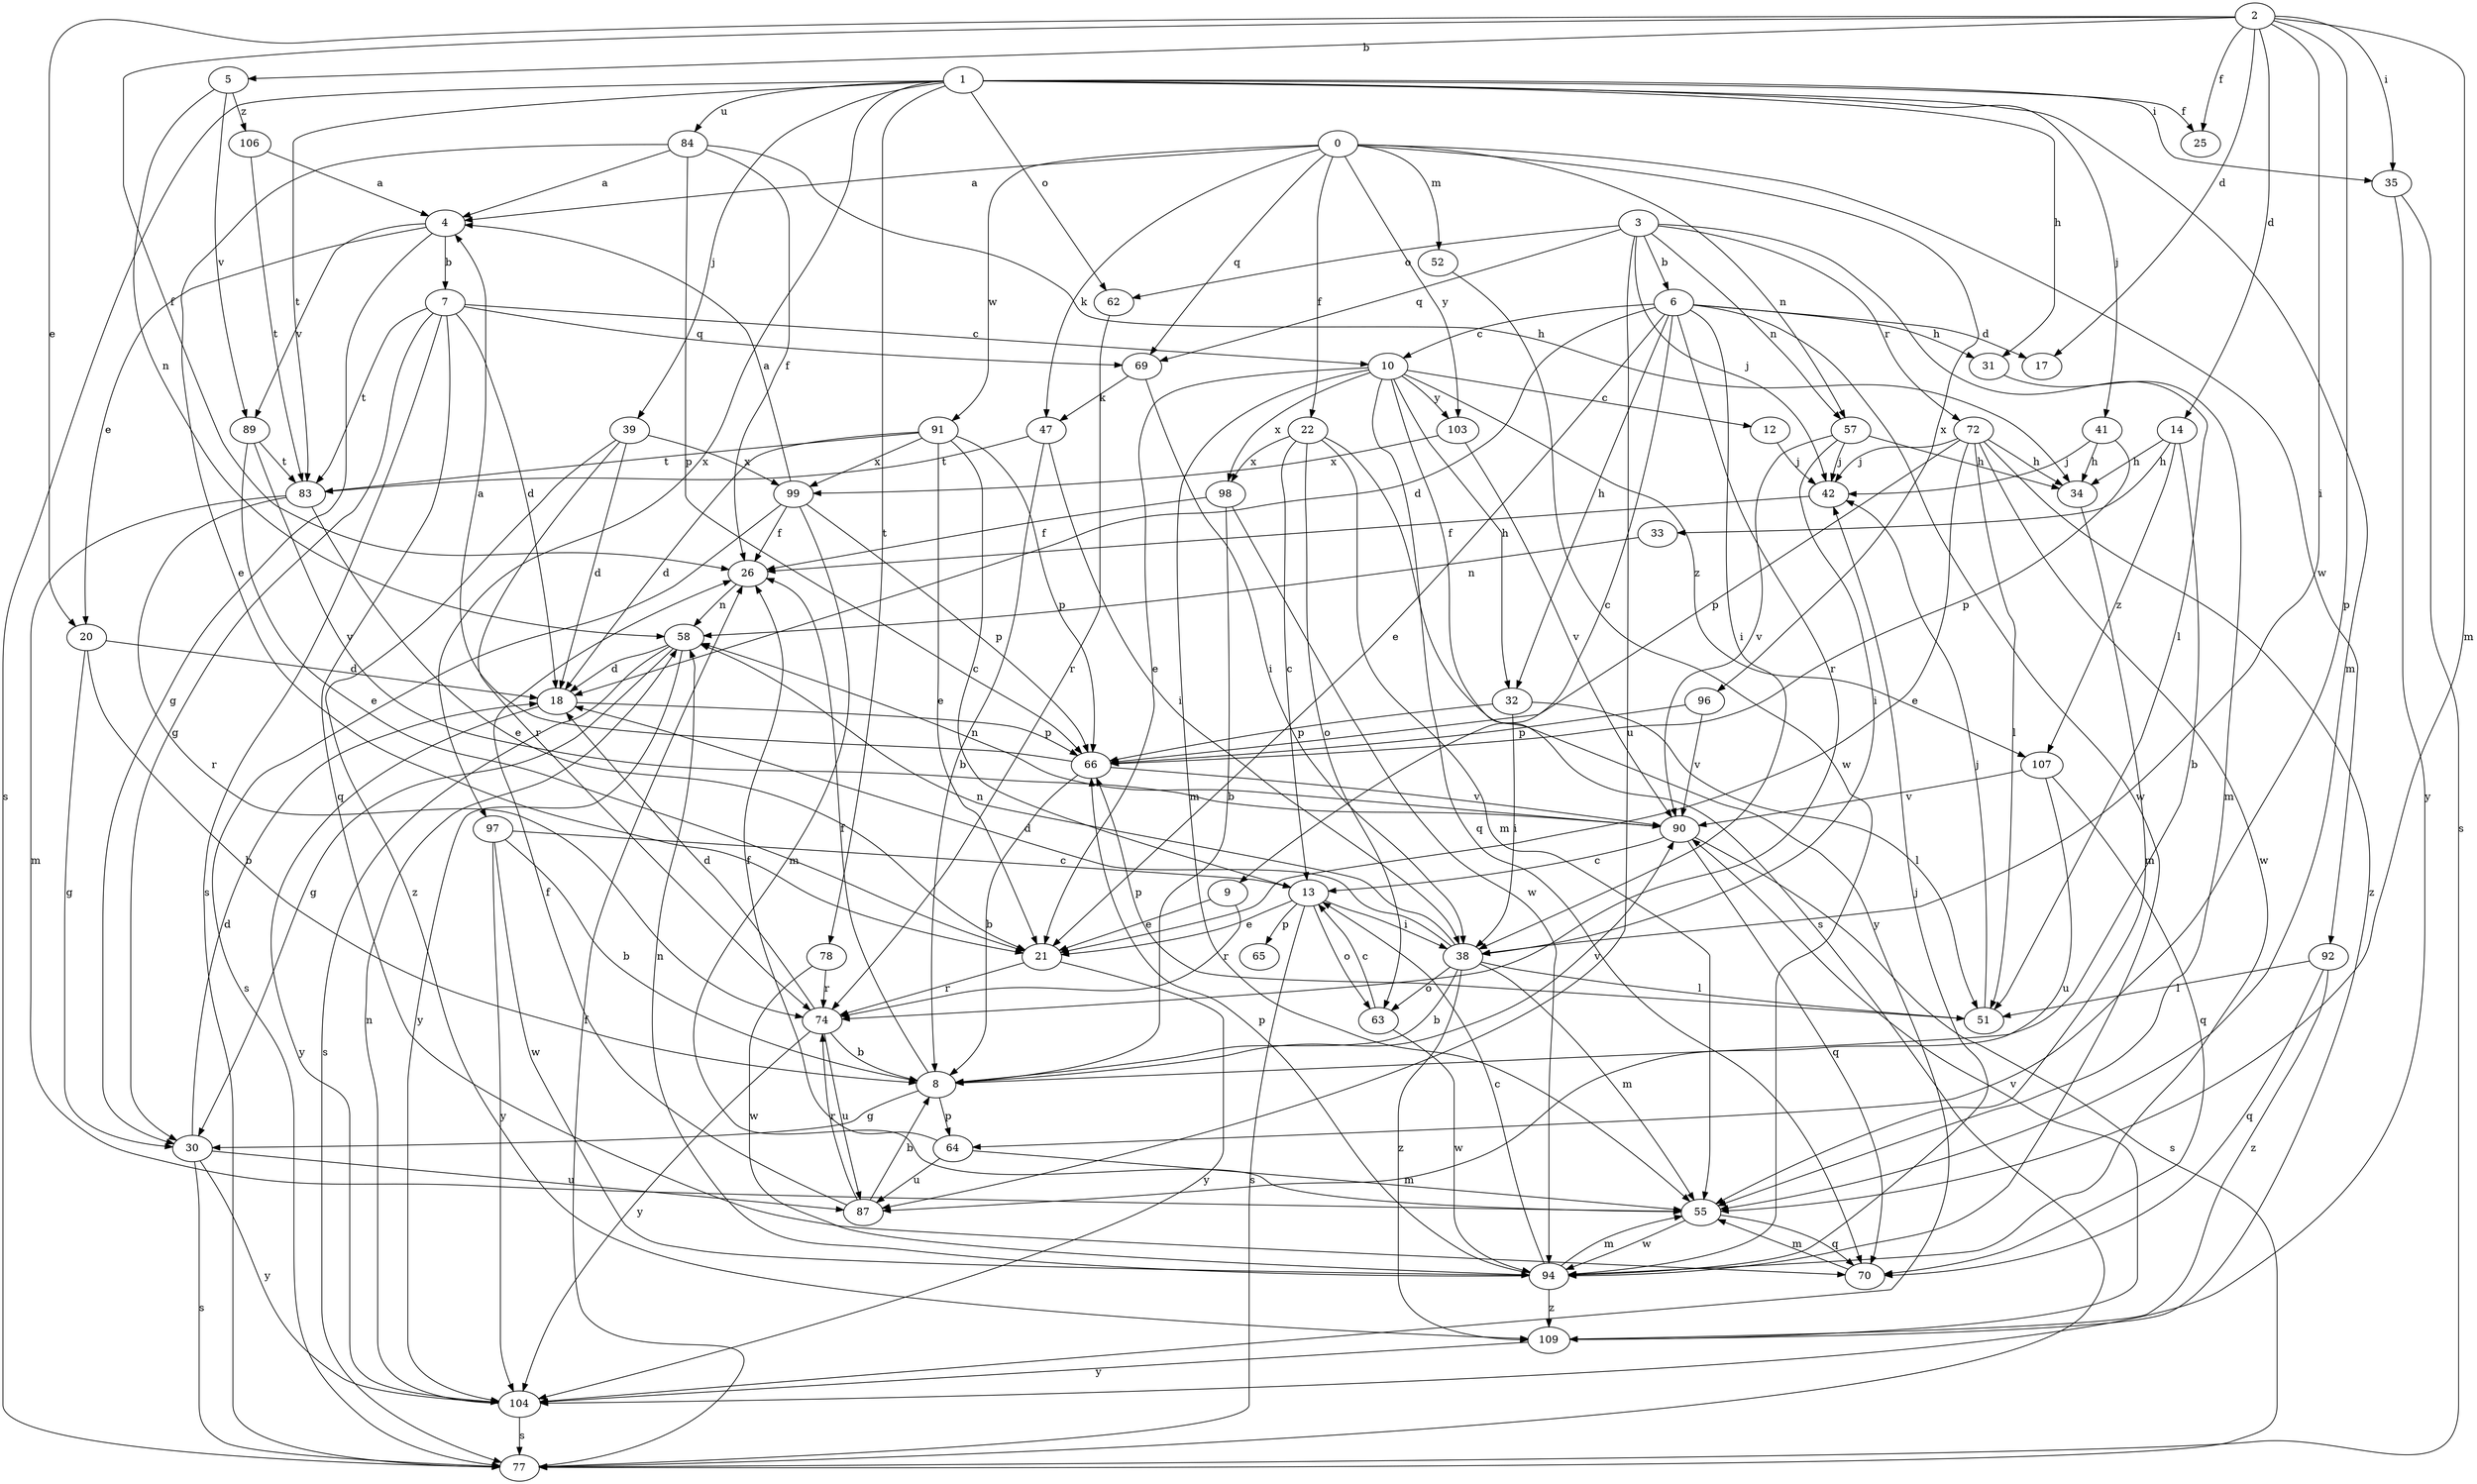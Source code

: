 strict digraph  {
0;
1;
2;
3;
4;
5;
6;
7;
8;
9;
10;
12;
13;
14;
17;
18;
20;
21;
22;
25;
26;
30;
31;
32;
33;
34;
35;
38;
39;
41;
42;
47;
51;
52;
55;
57;
58;
62;
63;
64;
65;
66;
69;
70;
72;
74;
77;
78;
83;
84;
87;
89;
90;
91;
92;
94;
96;
97;
98;
99;
103;
104;
106;
107;
109;
0 -> 4  [label=a];
0 -> 22  [label=f];
0 -> 47  [label=k];
0 -> 52  [label=m];
0 -> 57  [label=n];
0 -> 69  [label=q];
0 -> 91  [label=w];
0 -> 92  [label=w];
0 -> 96  [label=x];
0 -> 103  [label=y];
1 -> 25  [label=f];
1 -> 31  [label=h];
1 -> 35  [label=i];
1 -> 39  [label=j];
1 -> 41  [label=j];
1 -> 55  [label=m];
1 -> 62  [label=o];
1 -> 77  [label=s];
1 -> 78  [label=t];
1 -> 83  [label=t];
1 -> 84  [label=u];
1 -> 97  [label=x];
2 -> 5  [label=b];
2 -> 14  [label=d];
2 -> 17  [label=d];
2 -> 20  [label=e];
2 -> 25  [label=f];
2 -> 26  [label=f];
2 -> 35  [label=i];
2 -> 38  [label=i];
2 -> 55  [label=m];
2 -> 64  [label=p];
3 -> 6  [label=b];
3 -> 42  [label=j];
3 -> 51  [label=l];
3 -> 57  [label=n];
3 -> 62  [label=o];
3 -> 69  [label=q];
3 -> 72  [label=r];
3 -> 87  [label=u];
4 -> 7  [label=b];
4 -> 20  [label=e];
4 -> 30  [label=g];
4 -> 89  [label=v];
5 -> 58  [label=n];
5 -> 89  [label=v];
5 -> 106  [label=z];
6 -> 9  [label=c];
6 -> 10  [label=c];
6 -> 17  [label=d];
6 -> 18  [label=d];
6 -> 21  [label=e];
6 -> 31  [label=h];
6 -> 32  [label=h];
6 -> 38  [label=i];
6 -> 74  [label=r];
6 -> 94  [label=w];
7 -> 10  [label=c];
7 -> 18  [label=d];
7 -> 30  [label=g];
7 -> 69  [label=q];
7 -> 70  [label=q];
7 -> 77  [label=s];
7 -> 83  [label=t];
8 -> 26  [label=f];
8 -> 30  [label=g];
8 -> 64  [label=p];
8 -> 90  [label=v];
9 -> 21  [label=e];
9 -> 74  [label=r];
10 -> 12  [label=c];
10 -> 21  [label=e];
10 -> 32  [label=h];
10 -> 55  [label=m];
10 -> 70  [label=q];
10 -> 77  [label=s];
10 -> 98  [label=x];
10 -> 103  [label=y];
10 -> 107  [label=z];
12 -> 42  [label=j];
13 -> 21  [label=e];
13 -> 38  [label=i];
13 -> 63  [label=o];
13 -> 65  [label=p];
13 -> 77  [label=s];
14 -> 8  [label=b];
14 -> 33  [label=h];
14 -> 34  [label=h];
14 -> 107  [label=z];
18 -> 66  [label=p];
18 -> 104  [label=y];
20 -> 8  [label=b];
20 -> 18  [label=d];
20 -> 30  [label=g];
21 -> 74  [label=r];
21 -> 104  [label=y];
22 -> 13  [label=c];
22 -> 55  [label=m];
22 -> 63  [label=o];
22 -> 98  [label=x];
22 -> 104  [label=y];
26 -> 58  [label=n];
30 -> 18  [label=d];
30 -> 77  [label=s];
30 -> 87  [label=u];
30 -> 104  [label=y];
31 -> 55  [label=m];
32 -> 38  [label=i];
32 -> 51  [label=l];
32 -> 66  [label=p];
33 -> 58  [label=n];
34 -> 55  [label=m];
35 -> 77  [label=s];
35 -> 104  [label=y];
38 -> 8  [label=b];
38 -> 18  [label=d];
38 -> 51  [label=l];
38 -> 55  [label=m];
38 -> 58  [label=n];
38 -> 63  [label=o];
38 -> 109  [label=z];
39 -> 18  [label=d];
39 -> 74  [label=r];
39 -> 99  [label=x];
39 -> 109  [label=z];
41 -> 34  [label=h];
41 -> 42  [label=j];
41 -> 66  [label=p];
42 -> 26  [label=f];
47 -> 8  [label=b];
47 -> 38  [label=i];
47 -> 83  [label=t];
51 -> 42  [label=j];
51 -> 66  [label=p];
52 -> 94  [label=w];
55 -> 70  [label=q];
55 -> 94  [label=w];
57 -> 34  [label=h];
57 -> 38  [label=i];
57 -> 42  [label=j];
57 -> 90  [label=v];
58 -> 18  [label=d];
58 -> 30  [label=g];
58 -> 77  [label=s];
58 -> 104  [label=y];
62 -> 74  [label=r];
63 -> 13  [label=c];
63 -> 94  [label=w];
64 -> 26  [label=f];
64 -> 55  [label=m];
64 -> 87  [label=u];
66 -> 4  [label=a];
66 -> 8  [label=b];
66 -> 90  [label=v];
69 -> 38  [label=i];
69 -> 47  [label=k];
70 -> 55  [label=m];
72 -> 21  [label=e];
72 -> 34  [label=h];
72 -> 42  [label=j];
72 -> 51  [label=l];
72 -> 66  [label=p];
72 -> 94  [label=w];
72 -> 109  [label=z];
74 -> 8  [label=b];
74 -> 18  [label=d];
74 -> 87  [label=u];
74 -> 104  [label=y];
77 -> 26  [label=f];
78 -> 74  [label=r];
78 -> 94  [label=w];
83 -> 21  [label=e];
83 -> 55  [label=m];
83 -> 74  [label=r];
84 -> 4  [label=a];
84 -> 21  [label=e];
84 -> 26  [label=f];
84 -> 34  [label=h];
84 -> 66  [label=p];
87 -> 8  [label=b];
87 -> 26  [label=f];
87 -> 74  [label=r];
89 -> 21  [label=e];
89 -> 83  [label=t];
89 -> 90  [label=v];
90 -> 13  [label=c];
90 -> 58  [label=n];
90 -> 70  [label=q];
90 -> 77  [label=s];
91 -> 13  [label=c];
91 -> 18  [label=d];
91 -> 21  [label=e];
91 -> 66  [label=p];
91 -> 83  [label=t];
91 -> 99  [label=x];
92 -> 51  [label=l];
92 -> 70  [label=q];
92 -> 109  [label=z];
94 -> 13  [label=c];
94 -> 42  [label=j];
94 -> 55  [label=m];
94 -> 58  [label=n];
94 -> 66  [label=p];
94 -> 109  [label=z];
96 -> 66  [label=p];
96 -> 90  [label=v];
97 -> 8  [label=b];
97 -> 13  [label=c];
97 -> 94  [label=w];
97 -> 104  [label=y];
98 -> 8  [label=b];
98 -> 26  [label=f];
98 -> 94  [label=w];
99 -> 4  [label=a];
99 -> 26  [label=f];
99 -> 55  [label=m];
99 -> 66  [label=p];
99 -> 77  [label=s];
103 -> 90  [label=v];
103 -> 99  [label=x];
104 -> 58  [label=n];
104 -> 77  [label=s];
106 -> 4  [label=a];
106 -> 83  [label=t];
107 -> 70  [label=q];
107 -> 87  [label=u];
107 -> 90  [label=v];
109 -> 90  [label=v];
109 -> 104  [label=y];
}
